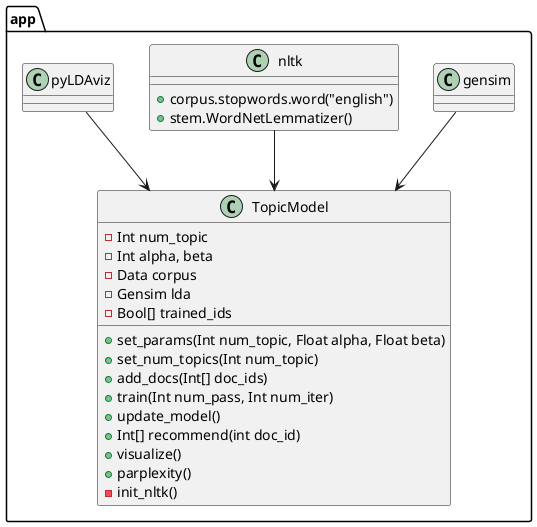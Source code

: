 @startuml component

package app
{
class gensim
{

}
class nltk 
{
    +corpus.stopwords.word("english")
    +stem.WordNetLemmatizer()
}

class pyLDAviz
{
}

class TopicModel
{
    -Int num_topic
    -Int alpha, beta
    -Data corpus
    -Gensim lda
    -Bool[] trained_ids
    +set_params(Int num_topic, Float alpha, Float beta)
    +set_num_topics(Int num_topic)
    +add_docs(Int[] doc_ids)
    +train(Int num_pass, Int num_iter)
    +update_model()
    +Int[] recommend(int doc_id)
    +visualize()
    +parplexity()
    -init_nltk()
}
}


gensim --> TopicModel
nltk --> TopicModel
pyLDAviz --> TopicModel

@enduml